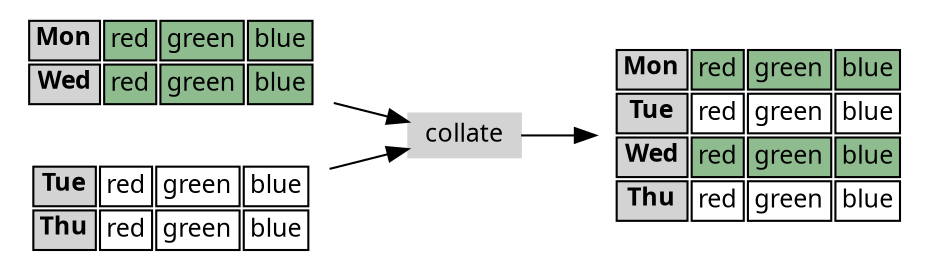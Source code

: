 digraph G {
    rankdir=LR;
    node [fontname="Bookman; Helvetica", fontsize=12];
    prod1 [shape=plaintext, label=<
    <table border="0" cellborder="1">
    <tr>
    <td bgcolor="lightgray"><b>Mon</b></td>
    <td bgcolor="darkseagreen">red</td>
    <td bgcolor="darkseagreen">green</td>
    <td bgcolor="darkseagreen">blue</td>
    </tr>
    <tr>
    <td bgcolor="lightgray"><b>Wed</b></td>
    <td bgcolor="darkseagreen">red</td>
    <td bgcolor="darkseagreen">green</td>
    <td bgcolor="darkseagreen">blue</td>
    </tr>
    </table>
    >];
    prod2 [shape=plaintext, label=<
    <table border="0" cellborder="1">
    <tr>
    <td bgcolor="lightgray"><b>Tue</b></td>
    <td>red</td>
    <td>green</td>
    <td>blue</td>
    </tr>
    <tr>
    <td bgcolor="lightgray"><b>Thu</b></td>
    <td>red</td>
    <td>green</td>
    <td>blue</td>
    </tr>
    </table>
    >];
    collate [shape=box, style=filled, color="lightgray", height=0.2];
    prod1 -> collate;
    prod2 -> collate;
    prod12 [shape=plaintext, label=<
    <table border="0" cellborder="1">
    <tr>
    <td bgcolor="lightgray"><b>Mon</b></td>
    <td bgcolor="darkseagreen">red</td>
    <td bgcolor="darkseagreen">green</td>
    <td bgcolor="darkseagreen">blue</td>
    </tr>
    <tr>
    <td bgcolor="lightgray"><b>Tue</b></td>
    <td>red</td>
    <td>green</td>
    <td>blue</td>
    </tr>
    <tr>
    <td bgcolor="lightgray"><b>Wed</b></td>
    <td bgcolor="darkseagreen">red</td>
    <td bgcolor="darkseagreen">green</td>
    <td bgcolor="darkseagreen">blue</td>
    </tr>
    <tr>
    <td bgcolor="lightgray"><b>Thu</b></td>
    <td>red</td>
    <td>green</td>
    <td>blue</td>
    </tr>
    </table>
    >];
    collate -> prod12;
}

